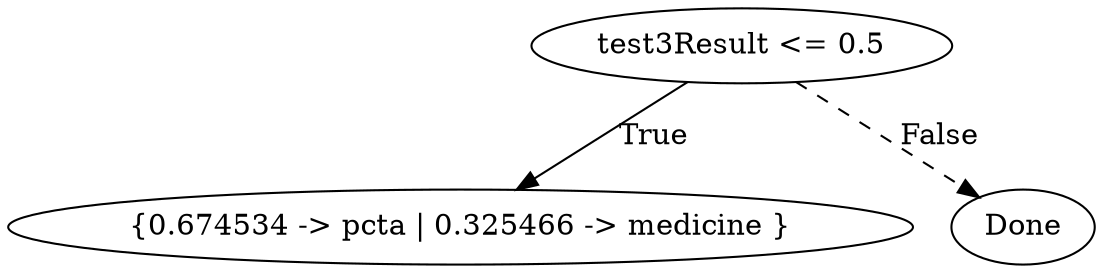 digraph {
0 [label="test3Result <= 0.5"];
1 [label="{0.674534 -> pcta | 0.325466 -> medicine }"];
0 -> 1 [label="True"];
2 [label="Done"];
0 -> 2 [style="dashed", label="False"];

}